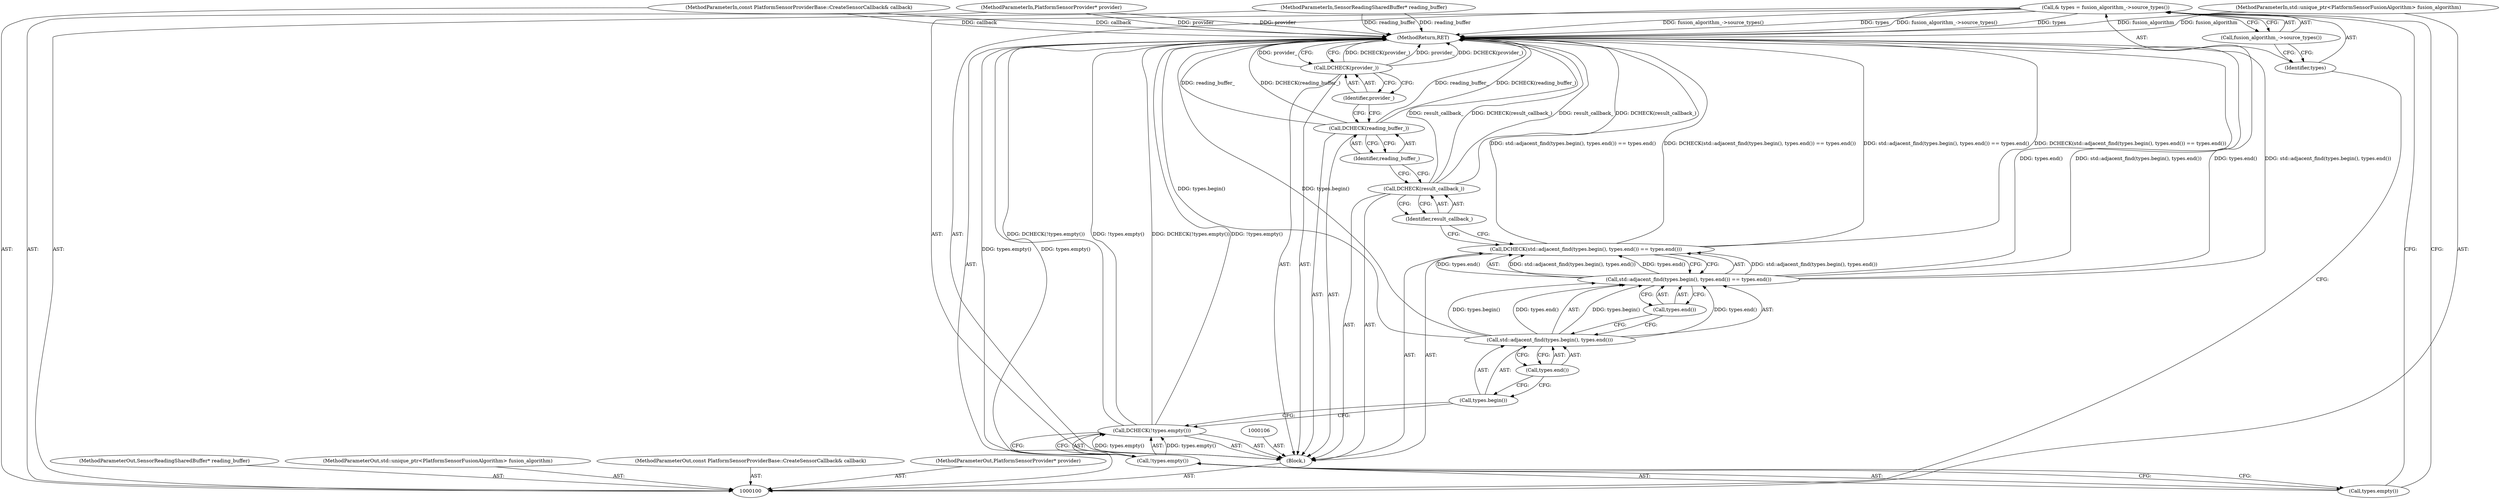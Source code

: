 digraph "0_Chrome_c0c8978849ac57e4ecd613ddc8ff7852a2054734_10" {
"1000107" [label="(Call,& types = fusion_algorithm_->source_types())"];
"1000108" [label="(Identifier,types)"];
"1000109" [label="(Call,fusion_algorithm_->source_types())"];
"1000111" [label="(Call,!types.empty())"];
"1000112" [label="(Call,types.empty())"];
"1000110" [label="(Call,DCHECK(!types.empty()))"];
"1000114" [label="(Call,std::adjacent_find(types.begin(), types.end()) == types.end())"];
"1000115" [label="(Call,std::adjacent_find(types.begin(), types.end()))"];
"1000116" [label="(Call,types.begin())"];
"1000117" [label="(Call,types.end())"];
"1000113" [label="(Call,DCHECK(std::adjacent_find(types.begin(), types.end()) == types.end()))"];
"1000118" [label="(Call,types.end())"];
"1000120" [label="(Identifier,result_callback_)"];
"1000119" [label="(Call,DCHECK(result_callback_))"];
"1000122" [label="(Identifier,reading_buffer_)"];
"1000121" [label="(Call,DCHECK(reading_buffer_))"];
"1000124" [label="(Identifier,provider_)"];
"1000123" [label="(Call,DCHECK(provider_))"];
"1000101" [label="(MethodParameterIn,SensorReadingSharedBuffer* reading_buffer)"];
"1000170" [label="(MethodParameterOut,SensorReadingSharedBuffer* reading_buffer)"];
"1000125" [label="(MethodReturn,RET)"];
"1000102" [label="(MethodParameterIn,std::unique_ptr<PlatformSensorFusionAlgorithm> fusion_algorithm)"];
"1000171" [label="(MethodParameterOut,std::unique_ptr<PlatformSensorFusionAlgorithm> fusion_algorithm)"];
"1000103" [label="(MethodParameterIn,const PlatformSensorProviderBase::CreateSensorCallback& callback)"];
"1000172" [label="(MethodParameterOut,const PlatformSensorProviderBase::CreateSensorCallback& callback)"];
"1000104" [label="(MethodParameterIn,PlatformSensorProvider* provider)"];
"1000173" [label="(MethodParameterOut,PlatformSensorProvider* provider)"];
"1000105" [label="(Block,)"];
"1000107" -> "1000105"  [label="AST: "];
"1000107" -> "1000109"  [label="CFG: "];
"1000108" -> "1000107"  [label="AST: "];
"1000109" -> "1000107"  [label="AST: "];
"1000112" -> "1000107"  [label="CFG: "];
"1000107" -> "1000125"  [label="DDG: types"];
"1000107" -> "1000125"  [label="DDG: fusion_algorithm_->source_types()"];
"1000108" -> "1000107"  [label="AST: "];
"1000108" -> "1000100"  [label="CFG: "];
"1000109" -> "1000108"  [label="CFG: "];
"1000109" -> "1000107"  [label="AST: "];
"1000109" -> "1000108"  [label="CFG: "];
"1000107" -> "1000109"  [label="CFG: "];
"1000111" -> "1000110"  [label="AST: "];
"1000111" -> "1000112"  [label="CFG: "];
"1000112" -> "1000111"  [label="AST: "];
"1000110" -> "1000111"  [label="CFG: "];
"1000111" -> "1000125"  [label="DDG: types.empty()"];
"1000111" -> "1000110"  [label="DDG: types.empty()"];
"1000112" -> "1000111"  [label="AST: "];
"1000112" -> "1000107"  [label="CFG: "];
"1000111" -> "1000112"  [label="CFG: "];
"1000110" -> "1000105"  [label="AST: "];
"1000110" -> "1000111"  [label="CFG: "];
"1000111" -> "1000110"  [label="AST: "];
"1000116" -> "1000110"  [label="CFG: "];
"1000110" -> "1000125"  [label="DDG: DCHECK(!types.empty())"];
"1000110" -> "1000125"  [label="DDG: !types.empty()"];
"1000111" -> "1000110"  [label="DDG: types.empty()"];
"1000114" -> "1000113"  [label="AST: "];
"1000114" -> "1000118"  [label="CFG: "];
"1000115" -> "1000114"  [label="AST: "];
"1000118" -> "1000114"  [label="AST: "];
"1000113" -> "1000114"  [label="CFG: "];
"1000114" -> "1000125"  [label="DDG: types.end()"];
"1000114" -> "1000125"  [label="DDG: std::adjacent_find(types.begin(), types.end())"];
"1000114" -> "1000113"  [label="DDG: std::adjacent_find(types.begin(), types.end())"];
"1000114" -> "1000113"  [label="DDG: types.end()"];
"1000115" -> "1000114"  [label="DDG: types.begin()"];
"1000115" -> "1000114"  [label="DDG: types.end()"];
"1000115" -> "1000114"  [label="AST: "];
"1000115" -> "1000117"  [label="CFG: "];
"1000116" -> "1000115"  [label="AST: "];
"1000117" -> "1000115"  [label="AST: "];
"1000118" -> "1000115"  [label="CFG: "];
"1000115" -> "1000125"  [label="DDG: types.begin()"];
"1000115" -> "1000114"  [label="DDG: types.begin()"];
"1000115" -> "1000114"  [label="DDG: types.end()"];
"1000116" -> "1000115"  [label="AST: "];
"1000116" -> "1000110"  [label="CFG: "];
"1000117" -> "1000116"  [label="CFG: "];
"1000117" -> "1000115"  [label="AST: "];
"1000117" -> "1000116"  [label="CFG: "];
"1000115" -> "1000117"  [label="CFG: "];
"1000113" -> "1000105"  [label="AST: "];
"1000113" -> "1000114"  [label="CFG: "];
"1000114" -> "1000113"  [label="AST: "];
"1000120" -> "1000113"  [label="CFG: "];
"1000113" -> "1000125"  [label="DDG: std::adjacent_find(types.begin(), types.end()) == types.end()"];
"1000113" -> "1000125"  [label="DDG: DCHECK(std::adjacent_find(types.begin(), types.end()) == types.end())"];
"1000114" -> "1000113"  [label="DDG: std::adjacent_find(types.begin(), types.end())"];
"1000114" -> "1000113"  [label="DDG: types.end()"];
"1000118" -> "1000114"  [label="AST: "];
"1000118" -> "1000115"  [label="CFG: "];
"1000114" -> "1000118"  [label="CFG: "];
"1000120" -> "1000119"  [label="AST: "];
"1000120" -> "1000113"  [label="CFG: "];
"1000119" -> "1000120"  [label="CFG: "];
"1000119" -> "1000105"  [label="AST: "];
"1000119" -> "1000120"  [label="CFG: "];
"1000120" -> "1000119"  [label="AST: "];
"1000122" -> "1000119"  [label="CFG: "];
"1000119" -> "1000125"  [label="DDG: DCHECK(result_callback_)"];
"1000119" -> "1000125"  [label="DDG: result_callback_"];
"1000122" -> "1000121"  [label="AST: "];
"1000122" -> "1000119"  [label="CFG: "];
"1000121" -> "1000122"  [label="CFG: "];
"1000121" -> "1000105"  [label="AST: "];
"1000121" -> "1000122"  [label="CFG: "];
"1000122" -> "1000121"  [label="AST: "];
"1000124" -> "1000121"  [label="CFG: "];
"1000121" -> "1000125"  [label="DDG: reading_buffer_"];
"1000121" -> "1000125"  [label="DDG: DCHECK(reading_buffer_)"];
"1000124" -> "1000123"  [label="AST: "];
"1000124" -> "1000121"  [label="CFG: "];
"1000123" -> "1000124"  [label="CFG: "];
"1000123" -> "1000105"  [label="AST: "];
"1000123" -> "1000124"  [label="CFG: "];
"1000124" -> "1000123"  [label="AST: "];
"1000125" -> "1000123"  [label="CFG: "];
"1000123" -> "1000125"  [label="DDG: DCHECK(provider_)"];
"1000123" -> "1000125"  [label="DDG: provider_"];
"1000101" -> "1000100"  [label="AST: "];
"1000101" -> "1000125"  [label="DDG: reading_buffer"];
"1000170" -> "1000100"  [label="AST: "];
"1000125" -> "1000100"  [label="AST: "];
"1000125" -> "1000123"  [label="CFG: "];
"1000107" -> "1000125"  [label="DDG: types"];
"1000107" -> "1000125"  [label="DDG: fusion_algorithm_->source_types()"];
"1000104" -> "1000125"  [label="DDG: provider"];
"1000113" -> "1000125"  [label="DDG: std::adjacent_find(types.begin(), types.end()) == types.end()"];
"1000113" -> "1000125"  [label="DDG: DCHECK(std::adjacent_find(types.begin(), types.end()) == types.end())"];
"1000123" -> "1000125"  [label="DDG: DCHECK(provider_)"];
"1000123" -> "1000125"  [label="DDG: provider_"];
"1000103" -> "1000125"  [label="DDG: callback"];
"1000114" -> "1000125"  [label="DDG: types.end()"];
"1000114" -> "1000125"  [label="DDG: std::adjacent_find(types.begin(), types.end())"];
"1000121" -> "1000125"  [label="DDG: reading_buffer_"];
"1000121" -> "1000125"  [label="DDG: DCHECK(reading_buffer_)"];
"1000119" -> "1000125"  [label="DDG: DCHECK(result_callback_)"];
"1000119" -> "1000125"  [label="DDG: result_callback_"];
"1000102" -> "1000125"  [label="DDG: fusion_algorithm"];
"1000111" -> "1000125"  [label="DDG: types.empty()"];
"1000101" -> "1000125"  [label="DDG: reading_buffer"];
"1000110" -> "1000125"  [label="DDG: DCHECK(!types.empty())"];
"1000110" -> "1000125"  [label="DDG: !types.empty()"];
"1000115" -> "1000125"  [label="DDG: types.begin()"];
"1000102" -> "1000100"  [label="AST: "];
"1000102" -> "1000125"  [label="DDG: fusion_algorithm"];
"1000171" -> "1000100"  [label="AST: "];
"1000103" -> "1000100"  [label="AST: "];
"1000103" -> "1000125"  [label="DDG: callback"];
"1000172" -> "1000100"  [label="AST: "];
"1000104" -> "1000100"  [label="AST: "];
"1000104" -> "1000125"  [label="DDG: provider"];
"1000173" -> "1000100"  [label="AST: "];
"1000105" -> "1000100"  [label="AST: "];
"1000106" -> "1000105"  [label="AST: "];
"1000107" -> "1000105"  [label="AST: "];
"1000110" -> "1000105"  [label="AST: "];
"1000113" -> "1000105"  [label="AST: "];
"1000119" -> "1000105"  [label="AST: "];
"1000121" -> "1000105"  [label="AST: "];
"1000123" -> "1000105"  [label="AST: "];
}
